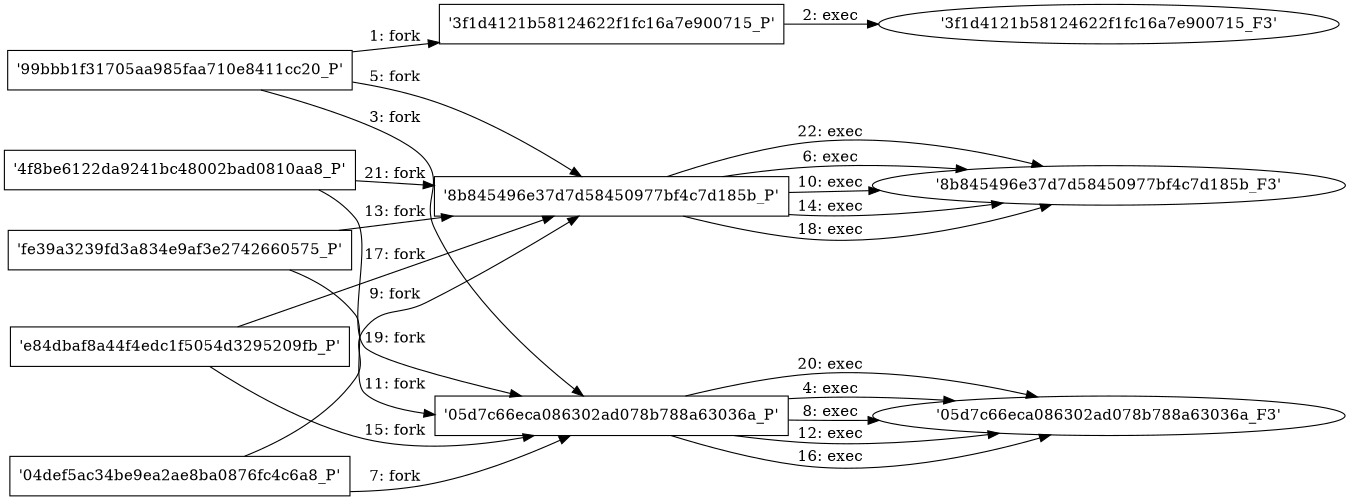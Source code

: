 digraph "D:\Learning\Paper\apt\基于CTI的攻击预警\Dataset\攻击图\ASGfromALLCTI\Microsoft Update Tuesday January 2014, fix for the XP2003 0-day vulnerability.dot" {
rankdir="LR"
size="9"
fixedsize="false"
splines="true"
nodesep=0.3
ranksep=0
fontsize=10
overlap="scalexy"
engine= "neato"
	"'99bbb1f31705aa985faa710e8411cc20_P'" [node_type=Process shape=box]
	"'3f1d4121b58124622f1fc16a7e900715_P'" [node_type=Process shape=box]
	"'99bbb1f31705aa985faa710e8411cc20_P'" -> "'3f1d4121b58124622f1fc16a7e900715_P'" [label="1: fork"]
	"'3f1d4121b58124622f1fc16a7e900715_P'" [node_type=Process shape=box]
	"'3f1d4121b58124622f1fc16a7e900715_F3'" [node_type=File shape=ellipse]
	"'3f1d4121b58124622f1fc16a7e900715_P'" -> "'3f1d4121b58124622f1fc16a7e900715_F3'" [label="2: exec"]
	"'99bbb1f31705aa985faa710e8411cc20_P'" [node_type=Process shape=box]
	"'05d7c66eca086302ad078b788a63036a_P'" [node_type=Process shape=box]
	"'99bbb1f31705aa985faa710e8411cc20_P'" -> "'05d7c66eca086302ad078b788a63036a_P'" [label="3: fork"]
	"'05d7c66eca086302ad078b788a63036a_P'" [node_type=Process shape=box]
	"'05d7c66eca086302ad078b788a63036a_F3'" [node_type=File shape=ellipse]
	"'05d7c66eca086302ad078b788a63036a_P'" -> "'05d7c66eca086302ad078b788a63036a_F3'" [label="4: exec"]
	"'99bbb1f31705aa985faa710e8411cc20_P'" [node_type=Process shape=box]
	"'8b845496e37d7d58450977bf4c7d185b_P'" [node_type=Process shape=box]
	"'99bbb1f31705aa985faa710e8411cc20_P'" -> "'8b845496e37d7d58450977bf4c7d185b_P'" [label="5: fork"]
	"'8b845496e37d7d58450977bf4c7d185b_P'" [node_type=Process shape=box]
	"'8b845496e37d7d58450977bf4c7d185b_F3'" [node_type=File shape=ellipse]
	"'8b845496e37d7d58450977bf4c7d185b_P'" -> "'8b845496e37d7d58450977bf4c7d185b_F3'" [label="6: exec"]
	"'04def5ac34be9ea2ae8ba0876fc4c6a8_P'" [node_type=Process shape=box]
	"'05d7c66eca086302ad078b788a63036a_P'" [node_type=Process shape=box]
	"'04def5ac34be9ea2ae8ba0876fc4c6a8_P'" -> "'05d7c66eca086302ad078b788a63036a_P'" [label="7: fork"]
	"'05d7c66eca086302ad078b788a63036a_P'" [node_type=Process shape=box]
	"'05d7c66eca086302ad078b788a63036a_F3'" [node_type=File shape=ellipse]
	"'05d7c66eca086302ad078b788a63036a_P'" -> "'05d7c66eca086302ad078b788a63036a_F3'" [label="8: exec"]
	"'04def5ac34be9ea2ae8ba0876fc4c6a8_P'" [node_type=Process shape=box]
	"'8b845496e37d7d58450977bf4c7d185b_P'" [node_type=Process shape=box]
	"'04def5ac34be9ea2ae8ba0876fc4c6a8_P'" -> "'8b845496e37d7d58450977bf4c7d185b_P'" [label="9: fork"]
	"'8b845496e37d7d58450977bf4c7d185b_P'" [node_type=Process shape=box]
	"'8b845496e37d7d58450977bf4c7d185b_F3'" [node_type=File shape=ellipse]
	"'8b845496e37d7d58450977bf4c7d185b_P'" -> "'8b845496e37d7d58450977bf4c7d185b_F3'" [label="10: exec"]
	"'fe39a3239fd3a834e9af3e2742660575_P'" [node_type=Process shape=box]
	"'05d7c66eca086302ad078b788a63036a_P'" [node_type=Process shape=box]
	"'fe39a3239fd3a834e9af3e2742660575_P'" -> "'05d7c66eca086302ad078b788a63036a_P'" [label="11: fork"]
	"'05d7c66eca086302ad078b788a63036a_P'" [node_type=Process shape=box]
	"'05d7c66eca086302ad078b788a63036a_F3'" [node_type=File shape=ellipse]
	"'05d7c66eca086302ad078b788a63036a_P'" -> "'05d7c66eca086302ad078b788a63036a_F3'" [label="12: exec"]
	"'fe39a3239fd3a834e9af3e2742660575_P'" [node_type=Process shape=box]
	"'8b845496e37d7d58450977bf4c7d185b_P'" [node_type=Process shape=box]
	"'fe39a3239fd3a834e9af3e2742660575_P'" -> "'8b845496e37d7d58450977bf4c7d185b_P'" [label="13: fork"]
	"'8b845496e37d7d58450977bf4c7d185b_P'" [node_type=Process shape=box]
	"'8b845496e37d7d58450977bf4c7d185b_F3'" [node_type=File shape=ellipse]
	"'8b845496e37d7d58450977bf4c7d185b_P'" -> "'8b845496e37d7d58450977bf4c7d185b_F3'" [label="14: exec"]
	"'e84dbaf8a44f4edc1f5054d3295209fb_P'" [node_type=Process shape=box]
	"'05d7c66eca086302ad078b788a63036a_P'" [node_type=Process shape=box]
	"'e84dbaf8a44f4edc1f5054d3295209fb_P'" -> "'05d7c66eca086302ad078b788a63036a_P'" [label="15: fork"]
	"'05d7c66eca086302ad078b788a63036a_P'" [node_type=Process shape=box]
	"'05d7c66eca086302ad078b788a63036a_F3'" [node_type=File shape=ellipse]
	"'05d7c66eca086302ad078b788a63036a_P'" -> "'05d7c66eca086302ad078b788a63036a_F3'" [label="16: exec"]
	"'e84dbaf8a44f4edc1f5054d3295209fb_P'" [node_type=Process shape=box]
	"'8b845496e37d7d58450977bf4c7d185b_P'" [node_type=Process shape=box]
	"'e84dbaf8a44f4edc1f5054d3295209fb_P'" -> "'8b845496e37d7d58450977bf4c7d185b_P'" [label="17: fork"]
	"'8b845496e37d7d58450977bf4c7d185b_P'" [node_type=Process shape=box]
	"'8b845496e37d7d58450977bf4c7d185b_F3'" [node_type=File shape=ellipse]
	"'8b845496e37d7d58450977bf4c7d185b_P'" -> "'8b845496e37d7d58450977bf4c7d185b_F3'" [label="18: exec"]
	"'4f8be6122da9241bc48002bad0810aa8_P'" [node_type=Process shape=box]
	"'05d7c66eca086302ad078b788a63036a_P'" [node_type=Process shape=box]
	"'4f8be6122da9241bc48002bad0810aa8_P'" -> "'05d7c66eca086302ad078b788a63036a_P'" [label="19: fork"]
	"'05d7c66eca086302ad078b788a63036a_P'" [node_type=Process shape=box]
	"'05d7c66eca086302ad078b788a63036a_F3'" [node_type=File shape=ellipse]
	"'05d7c66eca086302ad078b788a63036a_P'" -> "'05d7c66eca086302ad078b788a63036a_F3'" [label="20: exec"]
	"'4f8be6122da9241bc48002bad0810aa8_P'" [node_type=Process shape=box]
	"'8b845496e37d7d58450977bf4c7d185b_P'" [node_type=Process shape=box]
	"'4f8be6122da9241bc48002bad0810aa8_P'" -> "'8b845496e37d7d58450977bf4c7d185b_P'" [label="21: fork"]
	"'8b845496e37d7d58450977bf4c7d185b_P'" [node_type=Process shape=box]
	"'8b845496e37d7d58450977bf4c7d185b_F3'" [node_type=File shape=ellipse]
	"'8b845496e37d7d58450977bf4c7d185b_P'" -> "'8b845496e37d7d58450977bf4c7d185b_F3'" [label="22: exec"]
}
